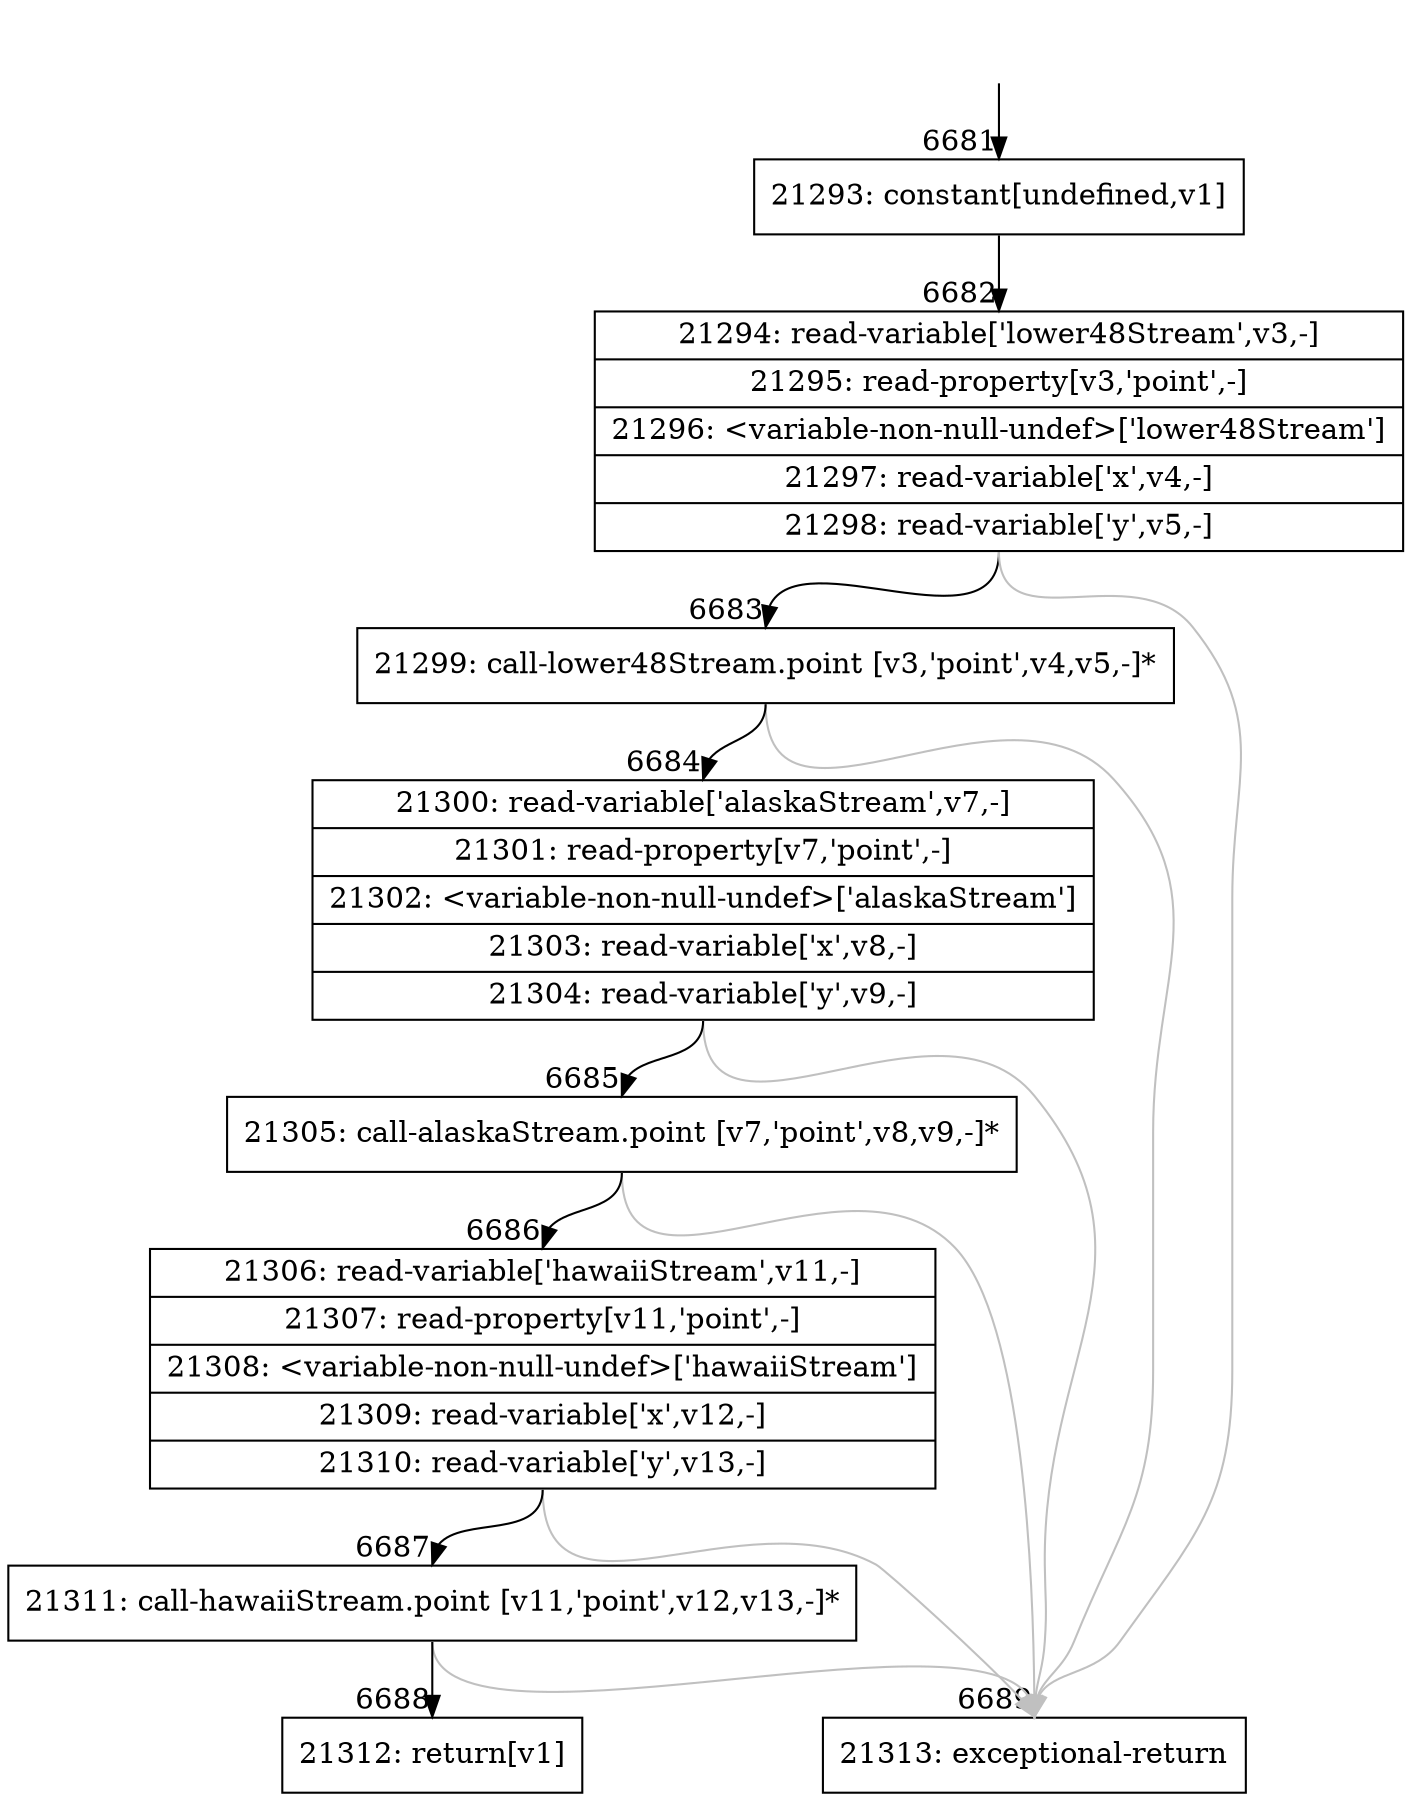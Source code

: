 digraph {
rankdir="TD"
BB_entry599[shape=none,label=""];
BB_entry599 -> BB6681 [tailport=s, headport=n, headlabel="    6681"]
BB6681 [shape=record label="{21293: constant[undefined,v1]}" ] 
BB6681 -> BB6682 [tailport=s, headport=n, headlabel="      6682"]
BB6682 [shape=record label="{21294: read-variable['lower48Stream',v3,-]|21295: read-property[v3,'point',-]|21296: \<variable-non-null-undef\>['lower48Stream']|21297: read-variable['x',v4,-]|21298: read-variable['y',v5,-]}" ] 
BB6682 -> BB6683 [tailport=s, headport=n, headlabel="      6683"]
BB6682 -> BB6689 [tailport=s, headport=n, color=gray, headlabel="      6689"]
BB6683 [shape=record label="{21299: call-lower48Stream.point [v3,'point',v4,v5,-]*}" ] 
BB6683 -> BB6684 [tailport=s, headport=n, headlabel="      6684"]
BB6683 -> BB6689 [tailport=s, headport=n, color=gray]
BB6684 [shape=record label="{21300: read-variable['alaskaStream',v7,-]|21301: read-property[v7,'point',-]|21302: \<variable-non-null-undef\>['alaskaStream']|21303: read-variable['x',v8,-]|21304: read-variable['y',v9,-]}" ] 
BB6684 -> BB6685 [tailport=s, headport=n, headlabel="      6685"]
BB6684 -> BB6689 [tailport=s, headport=n, color=gray]
BB6685 [shape=record label="{21305: call-alaskaStream.point [v7,'point',v8,v9,-]*}" ] 
BB6685 -> BB6686 [tailport=s, headport=n, headlabel="      6686"]
BB6685 -> BB6689 [tailport=s, headport=n, color=gray]
BB6686 [shape=record label="{21306: read-variable['hawaiiStream',v11,-]|21307: read-property[v11,'point',-]|21308: \<variable-non-null-undef\>['hawaiiStream']|21309: read-variable['x',v12,-]|21310: read-variable['y',v13,-]}" ] 
BB6686 -> BB6687 [tailport=s, headport=n, headlabel="      6687"]
BB6686 -> BB6689 [tailport=s, headport=n, color=gray]
BB6687 [shape=record label="{21311: call-hawaiiStream.point [v11,'point',v12,v13,-]*}" ] 
BB6687 -> BB6688 [tailport=s, headport=n, headlabel="      6688"]
BB6687 -> BB6689 [tailport=s, headport=n, color=gray]
BB6688 [shape=record label="{21312: return[v1]}" ] 
BB6689 [shape=record label="{21313: exceptional-return}" ] 
//#$~ 3876
}
